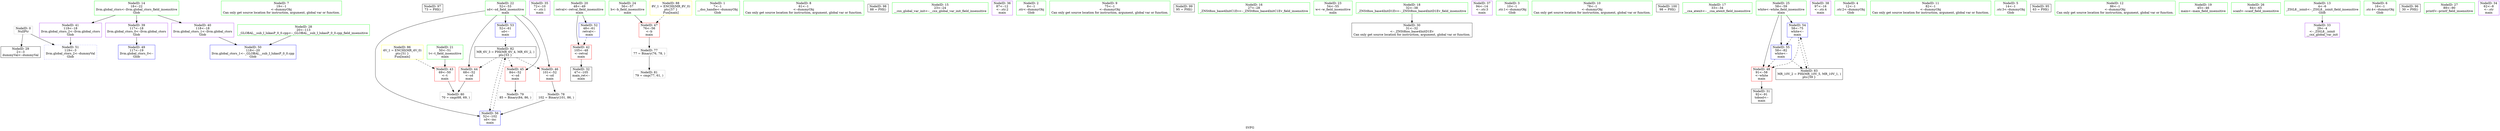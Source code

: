 digraph "SVFG" {
	label="SVFG";

	Node0x55bd57a79600 [shape=record,color=grey,label="{NodeID: 0\nNullPtr}"];
	Node0x55bd57a79600 -> Node0x55bd57a8b590[style=solid];
	Node0x55bd57a79600 -> Node0x55bd57a8d8e0[style=solid];
	Node0x55bd57a8a4d0 [shape=record,color=green,label="{NodeID: 7\n19\<--1\n\<--dummyObj\nCan only get source location for instruction, argument, global var or function.}"];
	Node0x55bd57a8c720 [shape=record,color=black,label="{NodeID: 97\n73 = PHI()\n}"];
	Node0x55bd57a8a8c0 [shape=record,color=green,label="{NodeID: 14\n18\<--22\nllvm.global_ctors\<--llvm.global_ctors_field_insensitive\nGlob }"];
	Node0x55bd57a8a8c0 -> Node0x55bd57a8be10[style=solid];
	Node0x55bd57a8a8c0 -> Node0x55bd57a8bf10[style=solid];
	Node0x55bd57a8a8c0 -> Node0x55bd57a8c010[style=solid];
	Node0x55bd57a8ae80 [shape=record,color=green,label="{NodeID: 21\n50\<--51\nt\<--t_field_insensitive\nmain\n}"];
	Node0x55bd57a8ae80 -> Node0x55bd57a8c1e0[style=solid];
	Node0x55bd57a8b490 [shape=record,color=green,label="{NodeID: 28\n20\<--113\n_GLOBAL__sub_I_lukasP_0_0.cpp\<--_GLOBAL__sub_I_lukasP_0_0.cpp_field_insensitive\n}"];
	Node0x55bd57a8b490 -> Node0x55bd57a8d7e0[style=solid];
	Node0x55bd57a8bad0 [shape=record,color=purple,label="{NodeID: 35\n72\<--10\n\<--.str.1\nmain\n}"];
	Node0x55bd57a8c110 [shape=record,color=red,label="{NodeID: 42\n105\<--48\n\<--retval\nmain\n}"];
	Node0x55bd57a8c110 -> Node0x55bd57a8b860[style=solid];
	Node0x55bd57a8d6e0 [shape=record,color=blue,label="{NodeID: 49\n117\<--19\nllvm.global_ctors_0\<--\nGlob }"];
	Node0x55bd57a8dd20 [shape=record,color=blue,label="{NodeID: 56\n52\<--102\nsd\<--inc\nmain\n}"];
	Node0x55bd57a8dd20 -> Node0x55bd57a91470[style=dashed];
	Node0x55bd57a8eca0 [shape=record,color=grey,label="{NodeID: 77\n77 = Binary(76, 78, )\n}"];
	Node0x55bd57a8eca0 -> Node0x55bd57a8f2a0[style=solid];
	Node0x55bd57a79690 [shape=record,color=green,label="{NodeID: 1\n7\<--1\n__dso_handle\<--dummyObj\nGlob }"];
	Node0x55bd57a8a560 [shape=record,color=green,label="{NodeID: 8\n61\<--1\n\<--dummyObj\nCan only get source location for instruction, argument, global var or function.}"];
	Node0x55bd57a8c820 [shape=record,color=black,label="{NodeID: 98\n88 = PHI()\n}"];
	Node0x55bd57a8a950 [shape=record,color=green,label="{NodeID: 15\n23\<--24\n__cxx_global_var_init\<--__cxx_global_var_init_field_insensitive\n}"];
	Node0x55bd57a8af50 [shape=record,color=green,label="{NodeID: 22\n52\<--53\nsd\<--sd_field_insensitive\nmain\n}"];
	Node0x55bd57a8af50 -> Node0x55bd57a8c2b0[style=solid];
	Node0x55bd57a8af50 -> Node0x55bd57a8c380[style=solid];
	Node0x55bd57a8af50 -> Node0x55bd57a8c450[style=solid];
	Node0x55bd57a8af50 -> Node0x55bd57a8dab0[style=solid];
	Node0x55bd57a8af50 -> Node0x55bd57a8dd20[style=solid];
	Node0x55bd57a8b590 [shape=record,color=black,label="{NodeID: 29\n2\<--3\ndummyVal\<--dummyVal\n}"];
	Node0x55bd57a8bba0 [shape=record,color=purple,label="{NodeID: 36\n87\<--12\n\<--.str.2\nmain\n}"];
	Node0x55bd57a8c1e0 [shape=record,color=red,label="{NodeID: 43\n69\<--50\n\<--t\nmain\n}"];
	Node0x55bd57a8c1e0 -> Node0x55bd57a8f120[style=solid];
	Node0x55bd57a8d7e0 [shape=record,color=blue,label="{NodeID: 50\n118\<--20\nllvm.global_ctors_1\<--_GLOBAL__sub_I_lukasP_0_0.cpp\nGlob }"];
	Node0x55bd57a8ee20 [shape=record,color=grey,label="{NodeID: 78\n102 = Binary(101, 86, )\n}"];
	Node0x55bd57a8ee20 -> Node0x55bd57a8dd20[style=solid];
	Node0x55bd57a89a50 [shape=record,color=green,label="{NodeID: 2\n8\<--1\n.str\<--dummyObj\nGlob }"];
	Node0x55bd57a8a5f0 [shape=record,color=green,label="{NodeID: 9\n75\<--1\n\<--dummyObj\nCan only get source location for instruction, argument, global var or function.}"];
	Node0x55bd57a8c920 [shape=record,color=black,label="{NodeID: 99\n95 = PHI()\n}"];
	Node0x55bd57a8a9e0 [shape=record,color=green,label="{NodeID: 16\n27\<--28\n_ZNSt8ios_base4InitC1Ev\<--_ZNSt8ios_base4InitC1Ev_field_insensitive\n}"];
	Node0x55bd57a8b020 [shape=record,color=green,label="{NodeID: 23\n54\<--55\nw\<--w_field_insensitive\nmain\n}"];
	Node0x55bd57a8b690 [shape=record,color=black,label="{NodeID: 30\n31\<--32\n\<--_ZNSt8ios_base4InitD1Ev\nCan only get source location for instruction, argument, global var or function.}"];
	Node0x55bd57a8bc70 [shape=record,color=purple,label="{NodeID: 37\n94\<--14\n\<--.str.3\nmain\n}"];
	Node0x55bd57a8c2b0 [shape=record,color=red,label="{NodeID: 44\n68\<--52\n\<--sd\nmain\n}"];
	Node0x55bd57a8c2b0 -> Node0x55bd57a8f120[style=solid];
	Node0x55bd57a8d8e0 [shape=record,color=blue, style = dotted,label="{NodeID: 51\n119\<--3\nllvm.global_ctors_2\<--dummyVal\nGlob }"];
	Node0x55bd57a8efa0 [shape=record,color=grey,label="{NodeID: 79\n85 = Binary(84, 86, )\n}"];
	Node0x55bd57a92e90 [shape=record,color=yellow,style=double,label="{NodeID: 86\n4V_1 = ENCHI(MR_4V_0)\npts\{51 \}\nFun[main]}"];
	Node0x55bd57a92e90 -> Node0x55bd57a8c1e0[style=dashed];
	Node0x55bd57a89ae0 [shape=record,color=green,label="{NodeID: 3\n10\<--1\n.str.1\<--dummyObj\nGlob }"];
	Node0x55bd57a8a680 [shape=record,color=green,label="{NodeID: 10\n78\<--1\n\<--dummyObj\nCan only get source location for instruction, argument, global var or function.}"];
	Node0x55bd57a8ca20 [shape=record,color=black,label="{NodeID: 100\n98 = PHI()\n}"];
	Node0x55bd57a8aab0 [shape=record,color=green,label="{NodeID: 17\n33\<--34\n__cxa_atexit\<--__cxa_atexit_field_insensitive\n}"];
	Node0x55bd57a8b0f0 [shape=record,color=green,label="{NodeID: 24\n56\<--57\nb\<--b_field_insensitive\nmain\n}"];
	Node0x55bd57a8b0f0 -> Node0x55bd57a8c520[style=solid];
	Node0x55bd57a8b790 [shape=record,color=black,label="{NodeID: 31\n92\<--91\ntobool\<--\nmain\n}"];
	Node0x55bd57a8bd40 [shape=record,color=purple,label="{NodeID: 38\n97\<--16\n\<--.str.4\nmain\n}"];
	Node0x55bd57a8c380 [shape=record,color=red,label="{NodeID: 45\n84\<--52\n\<--sd\nmain\n}"];
	Node0x55bd57a8c380 -> Node0x55bd57a8efa0[style=solid];
	Node0x55bd57a8d9e0 [shape=record,color=blue,label="{NodeID: 52\n48\<--61\nretval\<--\nmain\n}"];
	Node0x55bd57a8d9e0 -> Node0x55bd57a8c110[style=dashed];
	Node0x55bd57a8f120 [shape=record,color=grey,label="{NodeID: 80\n70 = cmp(68, 69, )\n}"];
	Node0x55bd57a89b70 [shape=record,color=green,label="{NodeID: 4\n12\<--1\n.str.2\<--dummyObj\nGlob }"];
	Node0x55bd57a8a710 [shape=record,color=green,label="{NodeID: 11\n82\<--1\n\<--dummyObj\nCan only get source location for instruction, argument, global var or function.}"];
	Node0x55bd57a8abb0 [shape=record,color=green,label="{NodeID: 18\n32\<--38\n_ZNSt8ios_base4InitD1Ev\<--_ZNSt8ios_base4InitD1Ev_field_insensitive\n}"];
	Node0x55bd57a8abb0 -> Node0x55bd57a8b690[style=solid];
	Node0x55bd57a8b1c0 [shape=record,color=green,label="{NodeID: 25\n58\<--59\nwhite\<--white_field_insensitive\nmain\n}"];
	Node0x55bd57a8b1c0 -> Node0x55bd57a8d610[style=solid];
	Node0x55bd57a8b1c0 -> Node0x55bd57a8db80[style=solid];
	Node0x55bd57a8b1c0 -> Node0x55bd57a8dc50[style=solid];
	Node0x55bd57a8b860 [shape=record,color=black,label="{NodeID: 32\n47\<--105\nmain_ret\<--\nmain\n}"];
	Node0x55bd57a8be10 [shape=record,color=purple,label="{NodeID: 39\n117\<--18\nllvm.global_ctors_0\<--llvm.global_ctors\nGlob }"];
	Node0x55bd57a8be10 -> Node0x55bd57a8d6e0[style=solid];
	Node0x55bd57a8c450 [shape=record,color=red,label="{NodeID: 46\n101\<--52\n\<--sd\nmain\n}"];
	Node0x55bd57a8c450 -> Node0x55bd57a8ee20[style=solid];
	Node0x55bd57a8dab0 [shape=record,color=blue,label="{NodeID: 53\n52\<--61\nsd\<--\nmain\n}"];
	Node0x55bd57a8dab0 -> Node0x55bd57a91470[style=dashed];
	Node0x55bd57a8f2a0 [shape=record,color=grey,label="{NodeID: 81\n79 = cmp(77, 61, )\n}"];
	Node0x55bd57a93050 [shape=record,color=yellow,style=double,label="{NodeID: 88\n8V_1 = ENCHI(MR_8V_0)\npts\{57 \}\nFun[main]}"];
	Node0x55bd57a93050 -> Node0x55bd57a8c520[style=dashed];
	Node0x55bd57a89c00 [shape=record,color=green,label="{NodeID: 5\n14\<--1\n.str.3\<--dummyObj\nGlob }"];
	Node0x55bd57964100 [shape=record,color=black,label="{NodeID: 95\n63 = PHI()\n}"];
	Node0x55bd57a8a7a0 [shape=record,color=green,label="{NodeID: 12\n86\<--1\n\<--dummyObj\nCan only get source location for instruction, argument, global var or function.}"];
	Node0x55bd57a8acb0 [shape=record,color=green,label="{NodeID: 19\n45\<--46\nmain\<--main_field_insensitive\n}"];
	Node0x55bd57a8b290 [shape=record,color=green,label="{NodeID: 26\n64\<--65\nscanf\<--scanf_field_insensitive\n}"];
	Node0x55bd57a8b930 [shape=record,color=purple,label="{NodeID: 33\n29\<--4\n\<--_ZStL8__ioinit\n__cxx_global_var_init\n}"];
	Node0x55bd57a8bf10 [shape=record,color=purple,label="{NodeID: 40\n118\<--18\nllvm.global_ctors_1\<--llvm.global_ctors\nGlob }"];
	Node0x55bd57a8bf10 -> Node0x55bd57a8d7e0[style=solid];
	Node0x55bd57a8c520 [shape=record,color=red,label="{NodeID: 47\n76\<--56\n\<--b\nmain\n}"];
	Node0x55bd57a8c520 -> Node0x55bd57a8eca0[style=solid];
	Node0x55bd57a8db80 [shape=record,color=blue,label="{NodeID: 54\n58\<--75\nwhite\<--\nmain\n}"];
	Node0x55bd57a8db80 -> Node0x55bd57a8d610[style=dashed];
	Node0x55bd57a8db80 -> Node0x55bd57a8dc50[style=dashed];
	Node0x55bd57a8db80 -> Node0x55bd57a91970[style=dashed];
	Node0x55bd57a91470 [shape=record,color=black,label="{NodeID: 82\nMR_6V_3 = PHI(MR_6V_4, MR_6V_2, )\npts\{53 \}\n}"];
	Node0x55bd57a91470 -> Node0x55bd57a8c2b0[style=dashed];
	Node0x55bd57a91470 -> Node0x55bd57a8c380[style=dashed];
	Node0x55bd57a91470 -> Node0x55bd57a8c450[style=dashed];
	Node0x55bd57a91470 -> Node0x55bd57a8dd20[style=dashed];
	Node0x55bd57a8a440 [shape=record,color=green,label="{NodeID: 6\n16\<--1\n.str.4\<--dummyObj\nGlob }"];
	Node0x55bd57a8c620 [shape=record,color=black,label="{NodeID: 96\n30 = PHI()\n}"];
	Node0x55bd57a8a830 [shape=record,color=green,label="{NodeID: 13\n4\<--6\n_ZStL8__ioinit\<--_ZStL8__ioinit_field_insensitive\nGlob }"];
	Node0x55bd57a8a830 -> Node0x55bd57a8b930[style=solid];
	Node0x55bd57a8adb0 [shape=record,color=green,label="{NodeID: 20\n48\<--49\nretval\<--retval_field_insensitive\nmain\n}"];
	Node0x55bd57a8adb0 -> Node0x55bd57a8c110[style=solid];
	Node0x55bd57a8adb0 -> Node0x55bd57a8d9e0[style=solid];
	Node0x55bd57a8b390 [shape=record,color=green,label="{NodeID: 27\n89\<--90\nprintf\<--printf_field_insensitive\n}"];
	Node0x55bd57a8ba00 [shape=record,color=purple,label="{NodeID: 34\n62\<--8\n\<--.str\nmain\n}"];
	Node0x55bd57a8c010 [shape=record,color=purple,label="{NodeID: 41\n119\<--18\nllvm.global_ctors_2\<--llvm.global_ctors\nGlob }"];
	Node0x55bd57a8c010 -> Node0x55bd57a8d8e0[style=solid];
	Node0x55bd57a8d610 [shape=record,color=red,label="{NodeID: 48\n91\<--58\n\<--white\nmain\n}"];
	Node0x55bd57a8d610 -> Node0x55bd57a8b790[style=solid];
	Node0x55bd57a8dc50 [shape=record,color=blue,label="{NodeID: 55\n58\<--82\nwhite\<--\nmain\n}"];
	Node0x55bd57a8dc50 -> Node0x55bd57a8d610[style=dashed];
	Node0x55bd57a8dc50 -> Node0x55bd57a91970[style=dashed];
	Node0x55bd57a91970 [shape=record,color=black,label="{NodeID: 83\nMR_10V_2 = PHI(MR_10V_5, MR_10V_1, )\npts\{59 \}\n}"];
	Node0x55bd57a91970 -> Node0x55bd57a8db80[style=dashed];
}
